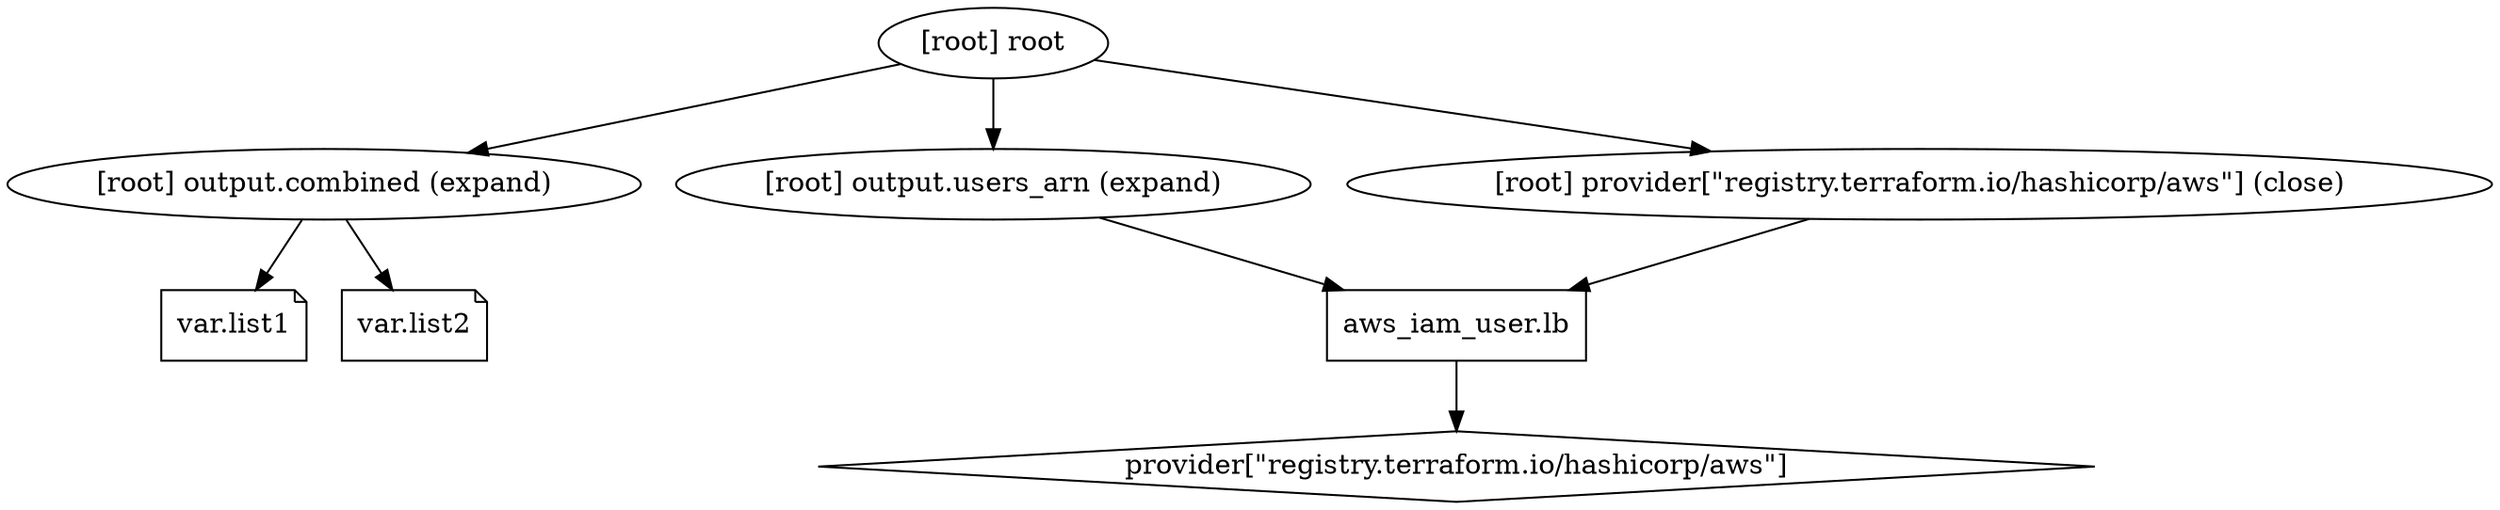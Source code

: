 digraph {
	compound = "true"
	newrank = "true"
	subgraph "root" {
		"[root] aws_iam_user.lb (expand)" [label = "aws_iam_user.lb", shape = "box"]
		"[root] provider[\"registry.terraform.io/hashicorp/aws\"]" [label = "provider[\"registry.terraform.io/hashicorp/aws\"]", shape = "diamond"]
		"[root] var.list1" [label = "var.list1", shape = "note"]
		"[root] var.list2" [label = "var.list2", shape = "note"]
		"[root] aws_iam_user.lb (expand)" -> "[root] provider[\"registry.terraform.io/hashicorp/aws\"]"
		"[root] output.combined (expand)" -> "[root] var.list1"
		"[root] output.combined (expand)" -> "[root] var.list2"
		"[root] output.users_arn (expand)" -> "[root] aws_iam_user.lb (expand)"
		"[root] provider[\"registry.terraform.io/hashicorp/aws\"] (close)" -> "[root] aws_iam_user.lb (expand)"
		"[root] root" -> "[root] output.combined (expand)"
		"[root] root" -> "[root] output.users_arn (expand)"
		"[root] root" -> "[root] provider[\"registry.terraform.io/hashicorp/aws\"] (close)"
	}
}


